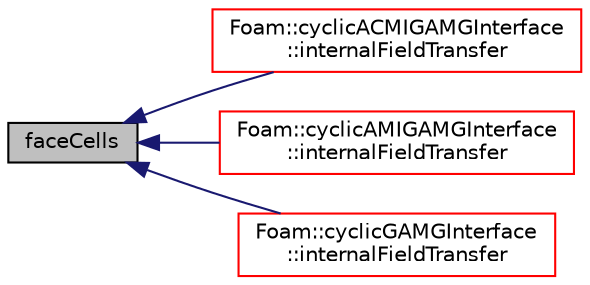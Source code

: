 digraph "faceCells"
{
  bgcolor="transparent";
  edge [fontname="Helvetica",fontsize="10",labelfontname="Helvetica",labelfontsize="10"];
  node [fontname="Helvetica",fontsize="10",shape=record];
  rankdir="LR";
  Node1 [label="faceCells",height=0.2,width=0.4,color="black", fillcolor="grey75", style="filled", fontcolor="black"];
  Node1 -> Node2 [dir="back",color="midnightblue",fontsize="10",style="solid",fontname="Helvetica"];
  Node2 [label="Foam::cyclicACMIGAMGInterface\l::internalFieldTransfer",height=0.2,width=0.4,color="red",URL="$a00465.html#a10d89115e9bad9854216eac8c541eb1f",tooltip="Transfer and return internal field adjacent to the interface. "];
  Node1 -> Node3 [dir="back",color="midnightblue",fontsize="10",style="solid",fontname="Helvetica"];
  Node3 [label="Foam::cyclicAMIGAMGInterface\l::internalFieldTransfer",height=0.2,width=0.4,color="red",URL="$a00475.html#a10d89115e9bad9854216eac8c541eb1f",tooltip="Transfer and return internal field adjacent to the interface. "];
  Node1 -> Node4 [dir="back",color="midnightblue",fontsize="10",style="solid",fontname="Helvetica"];
  Node4 [label="Foam::cyclicGAMGInterface\l::internalFieldTransfer",height=0.2,width=0.4,color="red",URL="$a00485.html#a10d89115e9bad9854216eac8c541eb1f",tooltip="Transfer and return internal field adjacent to the interface. "];
}
